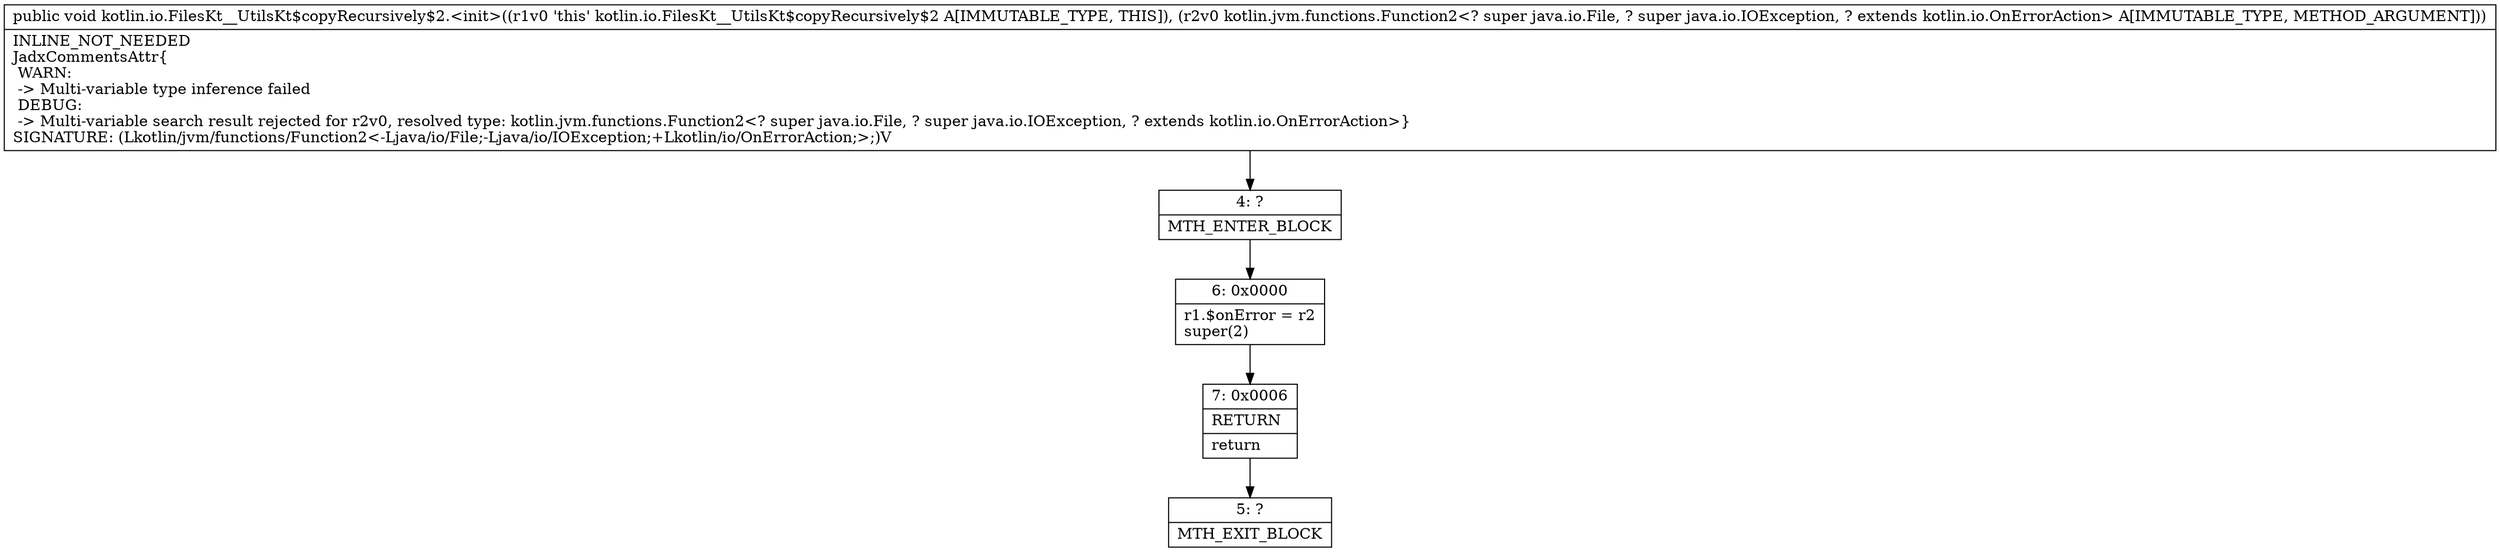 digraph "CFG forkotlin.io.FilesKt__UtilsKt$copyRecursively$2.\<init\>(Lkotlin\/jvm\/functions\/Function2;)V" {
Node_4 [shape=record,label="{4\:\ ?|MTH_ENTER_BLOCK\l}"];
Node_6 [shape=record,label="{6\:\ 0x0000|r1.$onError = r2\lsuper(2)\l}"];
Node_7 [shape=record,label="{7\:\ 0x0006|RETURN\l|return\l}"];
Node_5 [shape=record,label="{5\:\ ?|MTH_EXIT_BLOCK\l}"];
MethodNode[shape=record,label="{public void kotlin.io.FilesKt__UtilsKt$copyRecursively$2.\<init\>((r1v0 'this' kotlin.io.FilesKt__UtilsKt$copyRecursively$2 A[IMMUTABLE_TYPE, THIS]), (r2v0 kotlin.jvm.functions.Function2\<? super java.io.File, ? super java.io.IOException, ? extends kotlin.io.OnErrorAction\> A[IMMUTABLE_TYPE, METHOD_ARGUMENT]))  | INLINE_NOT_NEEDED\lJadxCommentsAttr\{\l WARN: \l \-\> Multi\-variable type inference failed\l DEBUG: \l \-\> Multi\-variable search result rejected for r2v0, resolved type: kotlin.jvm.functions.Function2\<? super java.io.File, ? super java.io.IOException, ? extends kotlin.io.OnErrorAction\>\}\lSIGNATURE: (Lkotlin\/jvm\/functions\/Function2\<\-Ljava\/io\/File;\-Ljava\/io\/IOException;+Lkotlin\/io\/OnErrorAction;\>;)V\l}"];
MethodNode -> Node_4;Node_4 -> Node_6;
Node_6 -> Node_7;
Node_7 -> Node_5;
}

